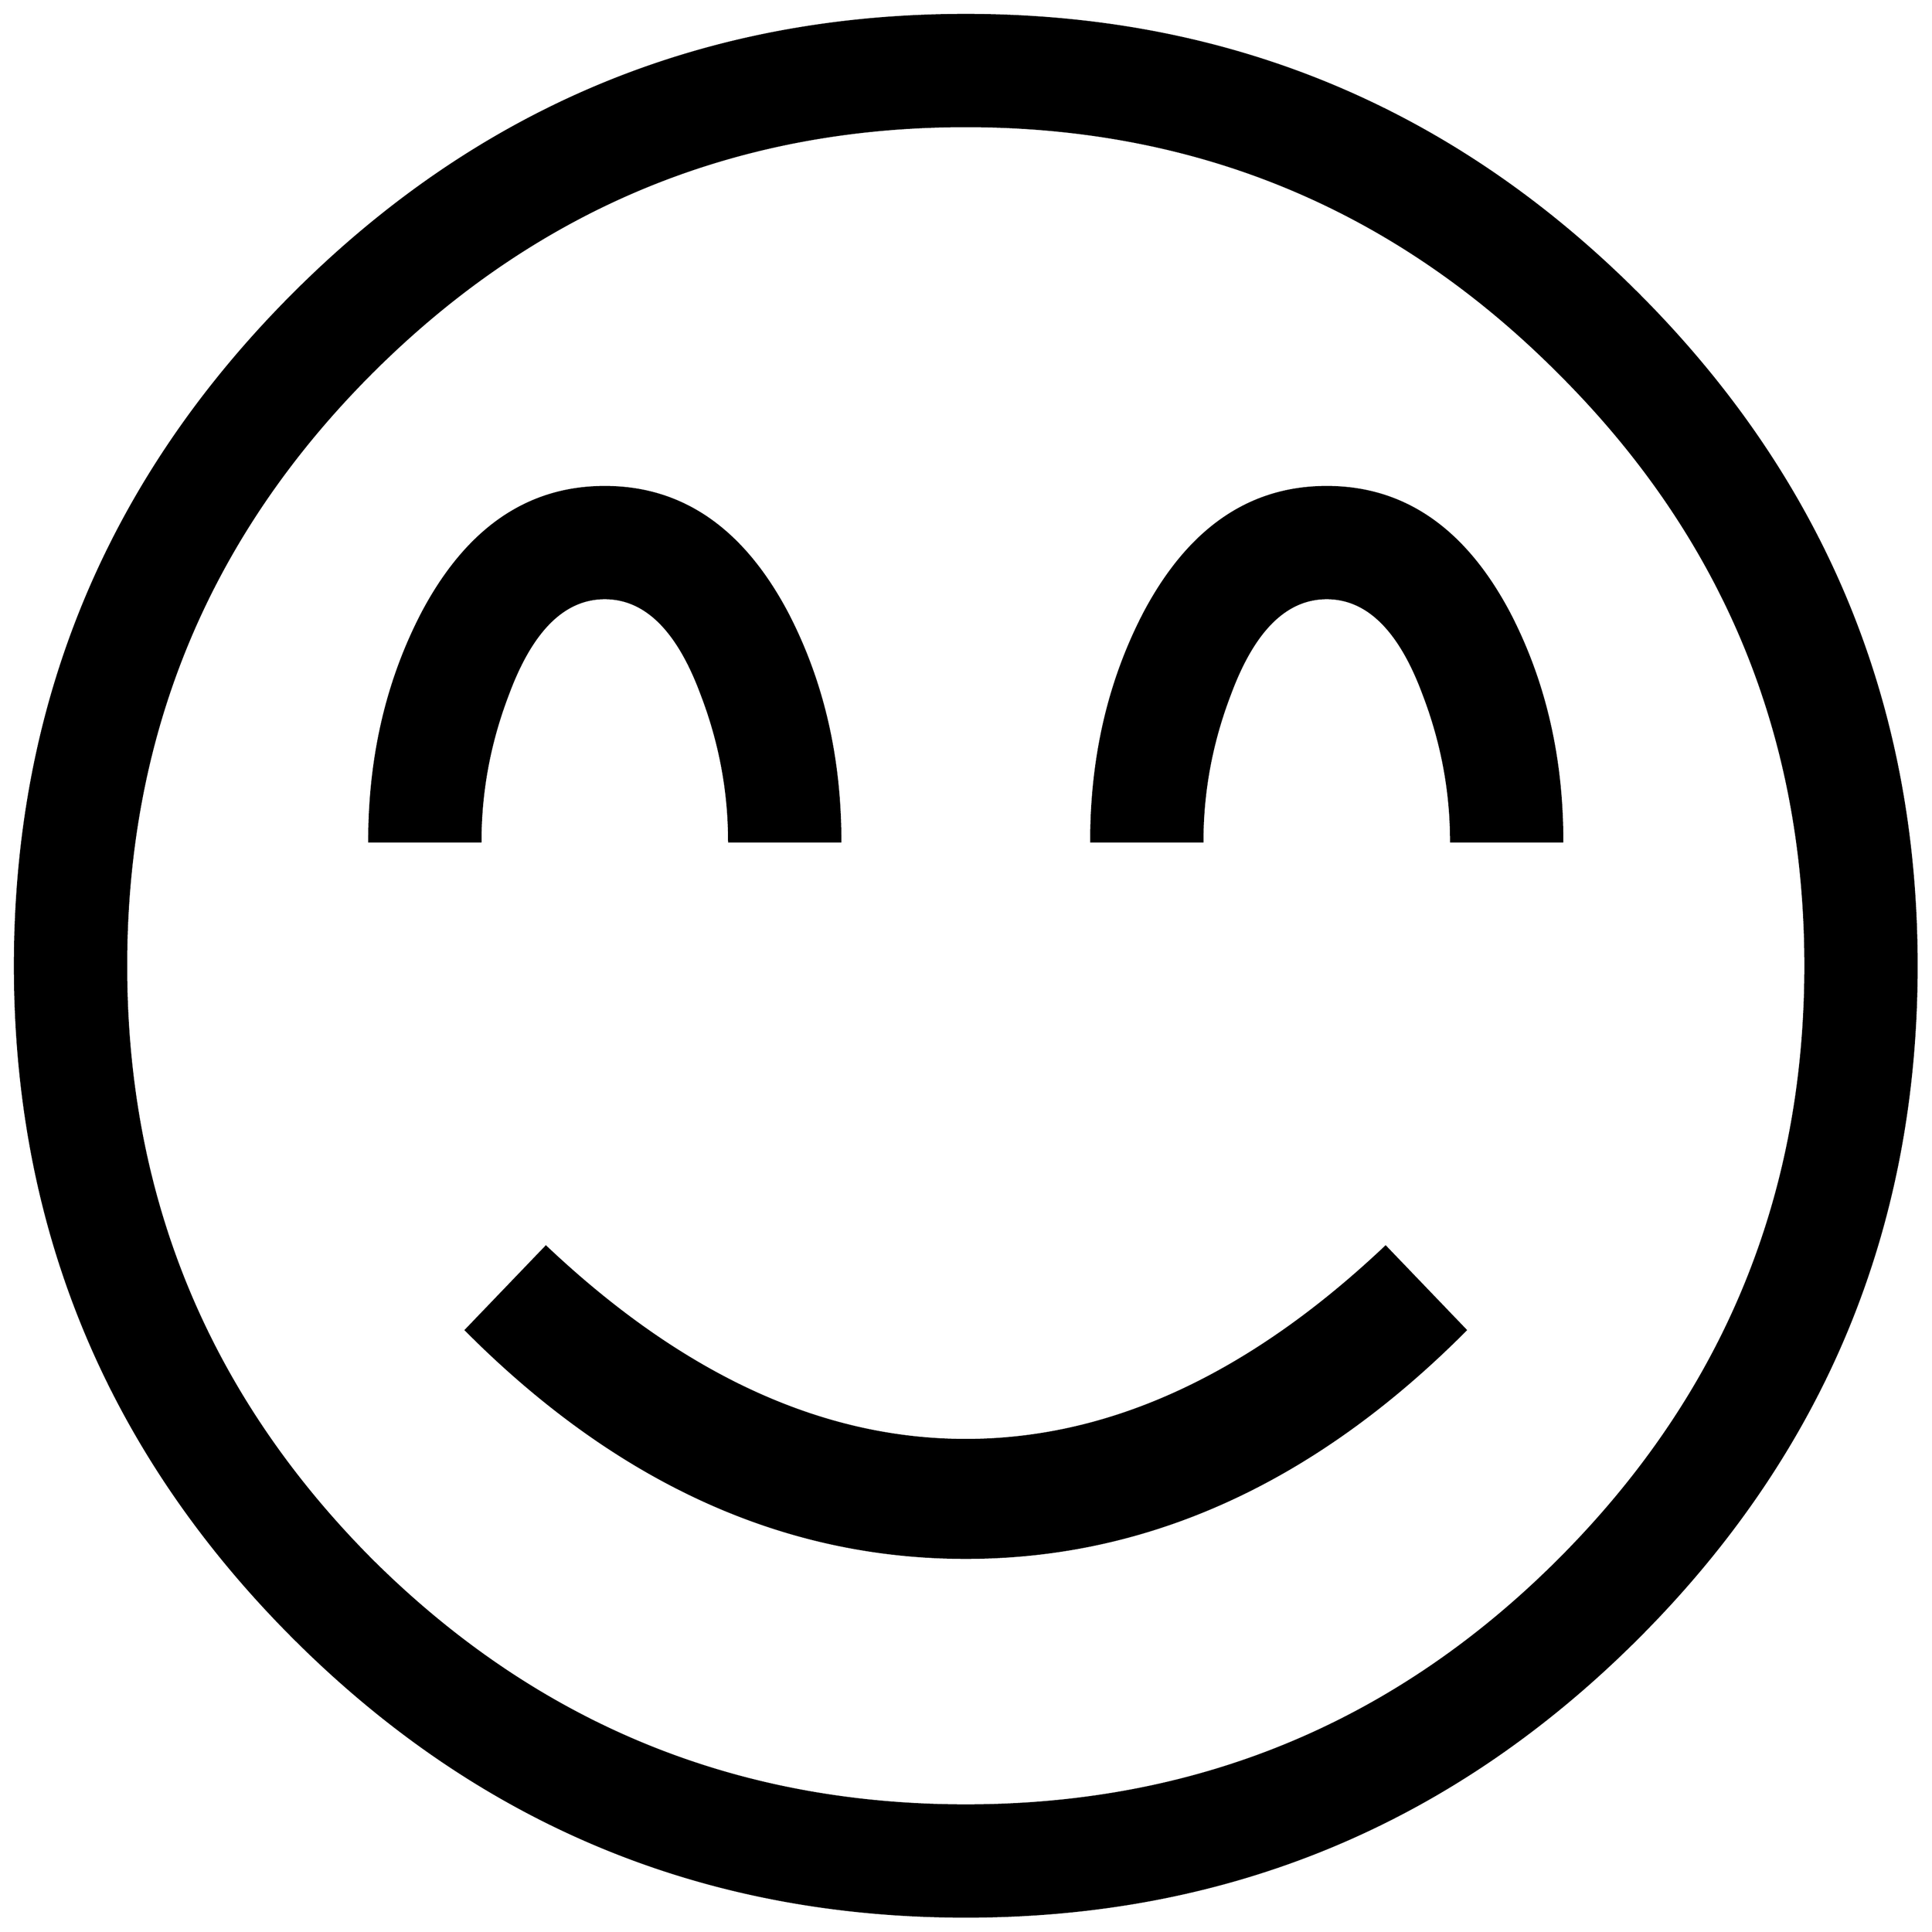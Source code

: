


\begin{tikzpicture}[y=0.80pt, x=0.80pt, yscale=-1.0, xscale=1.0, inner sep=0pt, outer sep=0pt]
\begin{scope}[shift={(100.0,1706.0)},nonzero rule]
  \path[draw=.,fill=.,line width=1.600pt] (1794.0,-582.0) ..
    controls (1794.0,-346.0) and (1710.333,-144.333) ..
    (1543.0,23.0) .. controls (1375.667,190.333) and (1174.0,274.0)
    .. (938.0,274.0) .. controls (702.0,274.0) and (500.333,190.333)
    .. (333.0,23.0) .. controls (165.667,-144.333) and (82.0,-346.0)
    .. (82.0,-582.0) .. controls (82.0,-818.0) and
    (165.667,-1019.667) .. (333.0,-1187.0) .. controls
    (500.333,-1354.333) and (702.0,-1438.0) .. (938.0,-1438.0) ..
    controls (1174.0,-1438.0) and (1375.667,-1354.333) ..
    (1543.0,-1187.0) .. controls (1710.333,-1019.667) and
    (1794.0,-818.0) .. (1794.0,-582.0) -- cycle(1694.0,-582.0)
    .. controls (1694.0,-790.667) and (1620.0,-968.667) ..
    (1472.0,-1116.0) .. controls (1324.667,-1264.0) and
    (1146.667,-1338.0) .. (938.0,-1338.0) .. controls
    (729.333,-1338.0) and (551.0,-1264.0) .. (403.0,-1116.0) ..
    controls (255.667,-968.667) and (182.0,-790.667) .. (182.0,-582.0)
    .. controls (182.0,-373.333) and (255.667,-195.0) ..
    (403.0,-47.0) .. controls (551.0,100.333) and (729.333,174.0) ..
    (938.0,174.0) .. controls (1146.667,174.0) and (1324.667,100.333)
    .. (1472.0,-47.0) .. controls (1620.0,-195.0) and
    (1694.0,-373.333) .. (1694.0,-582.0) -- cycle(1475.0,-694.0)
    -- (1375.0,-694.0) .. controls (1375.0,-739.333) and
    (1366.667,-783.667) .. (1350.0,-827.0) .. controls
    (1328.667,-884.333) and (1299.667,-913.0) .. (1263.0,-913.0) ..
    controls (1226.333,-913.0) and (1197.333,-884.333) ..
    (1176.0,-827.0) .. controls (1159.333,-783.667) and
    (1151.0,-739.333) .. (1151.0,-694.0) -- (1051.0,-694.0) ..
    controls (1051.0,-770.0) and (1067.0,-838.667) ..
    (1099.0,-900.0) .. controls (1139.0,-975.333) and
    (1193.667,-1013.0) .. (1263.0,-1013.0) .. controls
    (1332.333,-1013.0) and (1387.0,-975.333) .. (1427.0,-900.0) ..
    controls (1459.0,-838.667) and (1475.0,-770.0) ..
    (1475.0,-694.0) -- cycle(825.0,-694.0) -- (725.0,-694.0) ..
    controls (725.0,-739.333) and (716.667,-783.667) .. (700.0,-827.0)
    .. controls (678.667,-884.333) and (649.667,-913.0) ..
    (613.0,-913.0) .. controls (576.333,-913.0) and (547.333,-884.333)
    .. (526.0,-827.0) .. controls (509.333,-783.667) and
    (501.0,-739.333) .. (501.0,-694.0) -- (401.0,-694.0) ..
    controls (401.0,-770.0) and (417.0,-838.667) .. (449.0,-900.0)
    .. controls (489.0,-975.333) and (543.667,-1013.0) ..
    (613.0,-1013.0) .. controls (682.333,-1013.0) and
    (737.0,-975.333) .. (777.0,-900.0) .. controls (809.0,-838.667)
    and (825.0,-770.0) .. (825.0,-694.0) -- cycle(1388.0,-254.0)
    .. controls (1252.0,-117.333) and (1102.0,-49.0) ..
    (938.0,-49.0) .. controls (774.0,-49.0) and (624.0,-117.333)
    .. (488.0,-254.0) -- (560.0,-329.0) .. controls
    (682.667,-213.0) and (808.667,-155.0) .. (938.0,-155.0) ..
    controls (1067.333,-155.0) and (1193.333,-213.0) ..
    (1316.0,-329.0) -- (1388.0,-254.0) -- cycle;
\end{scope}

\end{tikzpicture}

